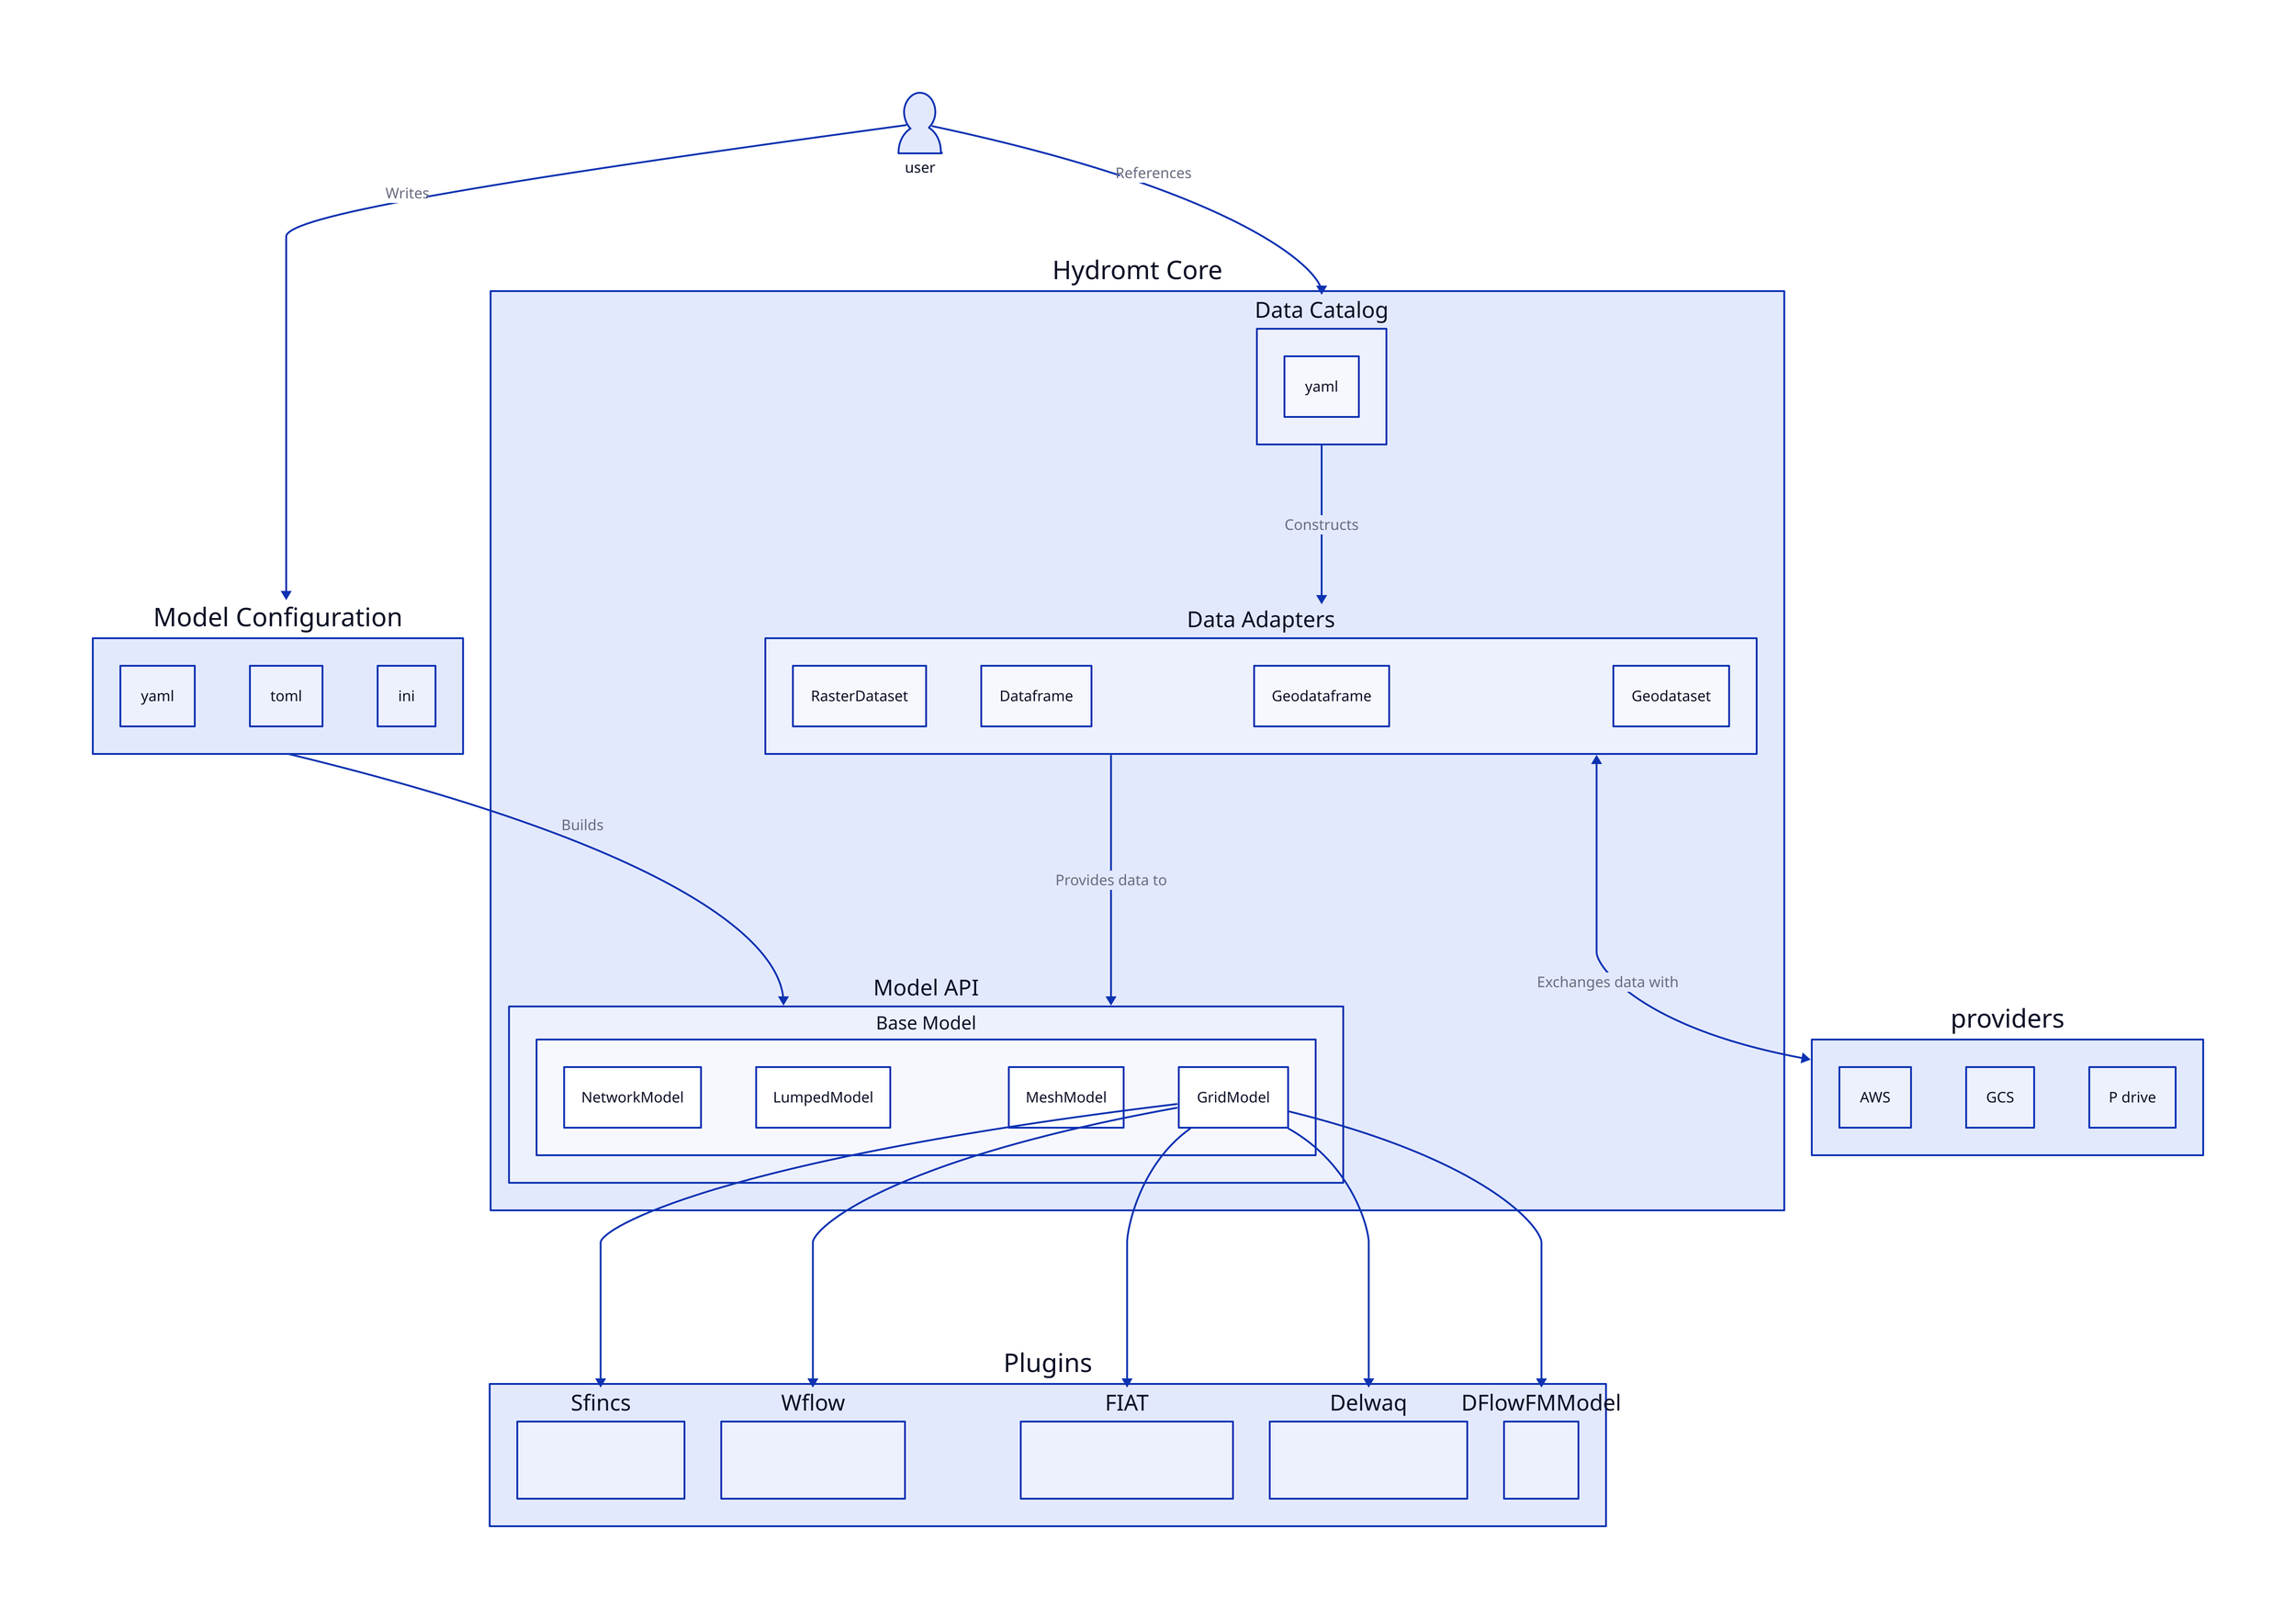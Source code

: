 core: Hydromt Core {
  catalog: Data Catalog {
    yaml
  }
  adapters: Data Adapters {
    RasterDataset
    Dataframe
    Geodataframe
    Geodataset
  }
  models: Model API {
    base: Base Model {
      network: NetworkModel
      lumped: LumpedModel
      mesh: MeshModel
      grid: GridModel
    }
  }
  catalog -> adapters: Constructs
  adapters -> models: Provides data to
}

plugins: Plugins {
  sfincs: Sfincs {
    text: |md
      Coastal hydrology
    |
  }
  wflow: Wflow {
    text: |md
      Cahcment hydrology
    |
  }
  fiat: FIAT {
    text: |md
      Flood impact assessment
    |
  }
  delwaq: Delwaq {
    text: |md
      water quality modeling      
    |
  }
  dflowfmmodel: DFlowFMModel {
    test: |md
      ???
    |
  }
}

user: {
  shape: person
}

providers: {
  aws: AWS
  gcs: GCS
  p-drive: P drive
}

configs: Model Configuration {
  yaml
  toml
  ini
}

user -> core.catalog: References
user -> configs: Writes

core.adapters <-> providers: Exchanges data with

plugins.sfincs <- core.models.base.grid
plugins.wflow <- core.models.base.grid
plugins.fiat <- core.models.base.grid
plugins.delwaq <- core.models.base.grid
plugins.dflowfmmodel <- core.models.base.grid

configs -> core.models: Builds
